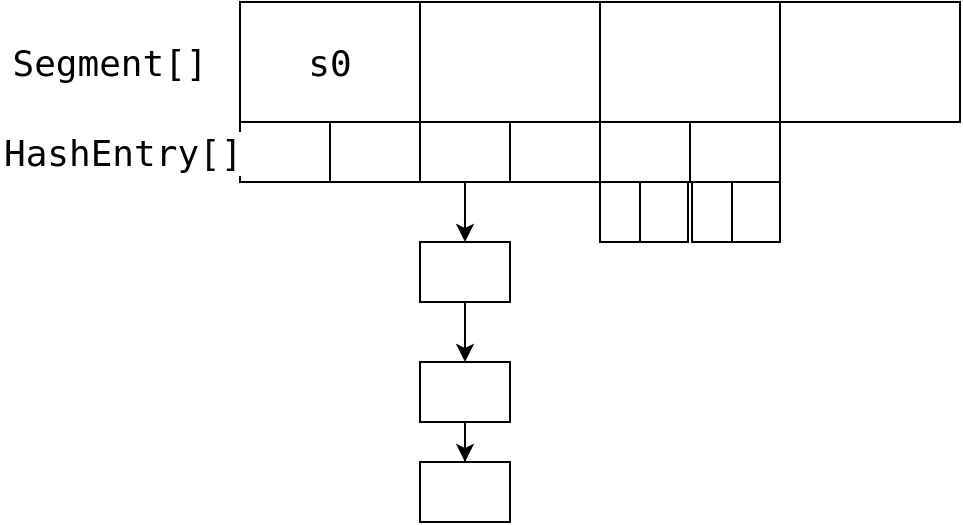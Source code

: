 <mxfile version="14.7.6" type="github" pages="2">
  <diagram id="Fzvb7RSM5rTjxrubtepL" name="1.7ConcurrentHashMap">
    <mxGraphModel dx="1619" dy="414" grid="1" gridSize="10" guides="1" tooltips="1" connect="1" arrows="1" fold="1" page="1" pageScale="1" pageWidth="827" pageHeight="1169" math="0" shadow="0">
      <root>
        <mxCell id="0" />
        <mxCell id="1" parent="0" />
        <mxCell id="NuMqMbZF1dJRSCSBSGXp-2" value="&lt;pre style=&quot;background-color: #ffffff ; color: #080808 ; font-family: &amp;#34;jetbrains mono&amp;#34; , monospace ; font-size: 13.5pt&quot;&gt;&lt;span style=&quot;color: #000000&quot;&gt;s0&lt;/span&gt;&lt;/pre&gt;" style="rounded=0;whiteSpace=wrap;html=1;" parent="1" vertex="1">
          <mxGeometry x="80" y="130" width="90" height="60" as="geometry" />
        </mxCell>
        <mxCell id="NuMqMbZF1dJRSCSBSGXp-3" value="" style="rounded=0;whiteSpace=wrap;html=1;" parent="1" vertex="1">
          <mxGeometry x="170" y="130" width="90" height="60" as="geometry" />
        </mxCell>
        <mxCell id="NuMqMbZF1dJRSCSBSGXp-4" value="" style="rounded=0;whiteSpace=wrap;html=1;" parent="1" vertex="1">
          <mxGeometry x="260" y="130" width="90" height="60" as="geometry" />
        </mxCell>
        <mxCell id="NuMqMbZF1dJRSCSBSGXp-5" value="" style="rounded=0;whiteSpace=wrap;html=1;" parent="1" vertex="1">
          <mxGeometry x="350" y="130" width="90" height="60" as="geometry" />
        </mxCell>
        <mxCell id="NuMqMbZF1dJRSCSBSGXp-6" value="" style="rounded=0;whiteSpace=wrap;html=1;" parent="1" vertex="1">
          <mxGeometry x="80" y="190" width="45" height="30" as="geometry" />
        </mxCell>
        <mxCell id="NuMqMbZF1dJRSCSBSGXp-7" value="" style="rounded=0;whiteSpace=wrap;html=1;" parent="1" vertex="1">
          <mxGeometry x="125" y="190" width="45" height="30" as="geometry" />
        </mxCell>
        <mxCell id="tu23rs6nQoFqhlMrEVJC-2" value="" style="edgeStyle=orthogonalEdgeStyle;rounded=0;orthogonalLoop=1;jettySize=auto;html=1;" edge="1" parent="1" source="NuMqMbZF1dJRSCSBSGXp-8" target="tu23rs6nQoFqhlMrEVJC-1">
          <mxGeometry relative="1" as="geometry" />
        </mxCell>
        <mxCell id="NuMqMbZF1dJRSCSBSGXp-8" value="" style="rounded=0;whiteSpace=wrap;html=1;" parent="1" vertex="1">
          <mxGeometry x="170" y="190" width="45" height="30" as="geometry" />
        </mxCell>
        <mxCell id="NuMqMbZF1dJRSCSBSGXp-9" value="" style="rounded=0;whiteSpace=wrap;html=1;" parent="1" vertex="1">
          <mxGeometry x="215" y="190" width="45" height="30" as="geometry" />
        </mxCell>
        <mxCell id="NuMqMbZF1dJRSCSBSGXp-10" value="" style="rounded=0;whiteSpace=wrap;html=1;" parent="1" vertex="1">
          <mxGeometry x="260" y="190" width="45" height="30" as="geometry" />
        </mxCell>
        <mxCell id="NuMqMbZF1dJRSCSBSGXp-11" value="" style="rounded=0;whiteSpace=wrap;html=1;" parent="1" vertex="1">
          <mxGeometry x="305" y="190" width="45" height="30" as="geometry" />
        </mxCell>
        <mxCell id="NuMqMbZF1dJRSCSBSGXp-12" value="" style="rounded=0;whiteSpace=wrap;html=1;" parent="1" vertex="1">
          <mxGeometry x="260" y="220" width="20" height="30" as="geometry" />
        </mxCell>
        <mxCell id="NuMqMbZF1dJRSCSBSGXp-14" value="" style="rounded=0;whiteSpace=wrap;html=1;" parent="1" vertex="1">
          <mxGeometry x="280" y="220" width="24" height="30" as="geometry" />
        </mxCell>
        <mxCell id="NuMqMbZF1dJRSCSBSGXp-16" value="" style="rounded=0;whiteSpace=wrap;html=1;" parent="1" vertex="1">
          <mxGeometry x="306" y="220" width="20" height="30" as="geometry" />
        </mxCell>
        <mxCell id="NuMqMbZF1dJRSCSBSGXp-17" value="" style="rounded=0;whiteSpace=wrap;html=1;" parent="1" vertex="1">
          <mxGeometry x="326" y="220" width="24" height="30" as="geometry" />
        </mxCell>
        <mxCell id="NuMqMbZF1dJRSCSBSGXp-18" value="&lt;pre style=&quot;background-color: #ffffff ; color: #080808 ; font-family: &amp;#34;jetbrains mono&amp;#34; , monospace ; font-size: 13.5pt&quot;&gt;&lt;span style=&quot;color: #000000&quot;&gt;Segment[]&lt;/span&gt;&lt;/pre&gt;" style="text;html=1;strokeColor=none;fillColor=none;align=center;verticalAlign=middle;whiteSpace=wrap;rounded=0;" parent="1" vertex="1">
          <mxGeometry x="-5" y="150" width="40" height="20" as="geometry" />
        </mxCell>
        <mxCell id="tu23rs6nQoFqhlMrEVJC-4" value="" style="edgeStyle=orthogonalEdgeStyle;rounded=0;orthogonalLoop=1;jettySize=auto;html=1;" edge="1" parent="1" source="tu23rs6nQoFqhlMrEVJC-1" target="tu23rs6nQoFqhlMrEVJC-3">
          <mxGeometry relative="1" as="geometry" />
        </mxCell>
        <mxCell id="tu23rs6nQoFqhlMrEVJC-1" value="" style="rounded=0;whiteSpace=wrap;html=1;" vertex="1" parent="1">
          <mxGeometry x="170" y="250" width="45" height="30" as="geometry" />
        </mxCell>
        <mxCell id="tu23rs6nQoFqhlMrEVJC-6" value="" style="edgeStyle=orthogonalEdgeStyle;rounded=0;orthogonalLoop=1;jettySize=auto;html=1;" edge="1" parent="1" source="tu23rs6nQoFqhlMrEVJC-3" target="tu23rs6nQoFqhlMrEVJC-5">
          <mxGeometry relative="1" as="geometry" />
        </mxCell>
        <mxCell id="tu23rs6nQoFqhlMrEVJC-3" value="" style="rounded=0;whiteSpace=wrap;html=1;" vertex="1" parent="1">
          <mxGeometry x="170" y="310" width="45" height="30" as="geometry" />
        </mxCell>
        <mxCell id="tu23rs6nQoFqhlMrEVJC-5" value="" style="rounded=0;whiteSpace=wrap;html=1;" vertex="1" parent="1">
          <mxGeometry x="170" y="360" width="45" height="30" as="geometry" />
        </mxCell>
        <mxCell id="tu23rs6nQoFqhlMrEVJC-7" value="&lt;pre style=&quot;background-color: #ffffff ; color: #080808 ; font-family: &amp;#34;jetbrains mono&amp;#34; , monospace ; font-size: 13.5pt&quot;&gt;&lt;span style=&quot;color: #000000&quot;&gt;HashEntry&lt;/span&gt;[] &lt;/pre&gt;" style="text;whiteSpace=wrap;html=1;" vertex="1" parent="1">
          <mxGeometry x="-40" y="170" width="110" height="60" as="geometry" />
        </mxCell>
      </root>
    </mxGraphModel>
  </diagram>
  <diagram id="kOR8MeG75AAu46VqsiLO" name="1.7HashMap">
    <mxGraphModel dx="2500" dy="896" grid="1" gridSize="10" guides="1" tooltips="1" connect="1" arrows="1" fold="1" page="1" pageScale="1" pageWidth="827" pageHeight="1169" math="0" shadow="0">
      <root>
        <mxCell id="NhHVNr-ap2CFED7T8A9z-0" />
        <mxCell id="NhHVNr-ap2CFED7T8A9z-1" parent="NhHVNr-ap2CFED7T8A9z-0" />
        <mxCell id="jK-MI6j5NtE0plNj9lit-0" value="&lt;pre style=&quot;background-color: #ffffff ; color: #080808 ; font-family: &amp;#34;jetbrains mono&amp;#34; , monospace ; font-size: 13.5pt&quot;&gt;&lt;br&gt;&lt;/pre&gt;" style="rounded=0;whiteSpace=wrap;html=1;" vertex="1" parent="NhHVNr-ap2CFED7T8A9z-1">
          <mxGeometry x="80" y="130" width="90" height="60" as="geometry" />
        </mxCell>
        <mxCell id="jK-MI6j5NtE0plNj9lit-1" value="" style="rounded=0;whiteSpace=wrap;html=1;" vertex="1" parent="NhHVNr-ap2CFED7T8A9z-1">
          <mxGeometry x="170" y="130" width="90" height="60" as="geometry" />
        </mxCell>
        <mxCell id="jK-MI6j5NtE0plNj9lit-24" value="" style="edgeStyle=orthogonalEdgeStyle;rounded=0;orthogonalLoop=1;jettySize=auto;html=1;" edge="1" parent="NhHVNr-ap2CFED7T8A9z-1" source="jK-MI6j5NtE0plNj9lit-2" target="jK-MI6j5NtE0plNj9lit-23">
          <mxGeometry relative="1" as="geometry" />
        </mxCell>
        <mxCell id="jK-MI6j5NtE0plNj9lit-2" value="1" style="rounded=0;whiteSpace=wrap;html=1;" vertex="1" parent="NhHVNr-ap2CFED7T8A9z-1">
          <mxGeometry x="260" y="130" width="90" height="60" as="geometry" />
        </mxCell>
        <mxCell id="jK-MI6j5NtE0plNj9lit-40" value="扩容" style="edgeStyle=orthogonalEdgeStyle;rounded=0;orthogonalLoop=1;jettySize=auto;html=1;entryX=0;entryY=0.5;entryDx=0;entryDy=0;" edge="1" parent="NhHVNr-ap2CFED7T8A9z-1" source="jK-MI6j5NtE0plNj9lit-3" target="jK-MI6j5NtE0plNj9lit-30">
          <mxGeometry relative="1" as="geometry" />
        </mxCell>
        <mxCell id="jK-MI6j5NtE0plNj9lit-3" value="" style="rounded=0;whiteSpace=wrap;html=1;" vertex="1" parent="NhHVNr-ap2CFED7T8A9z-1">
          <mxGeometry x="350" y="130" width="90" height="60" as="geometry" />
        </mxCell>
        <mxCell id="jK-MI6j5NtE0plNj9lit-15" value="&lt;pre style=&quot;background-color: #ffffff ; color: #080808 ; font-family: &amp;#34;jetbrains mono&amp;#34; , monospace ; font-size: 13.5pt&quot;&gt;&lt;pre style=&quot;font-family: &amp;#34;jetbrains mono&amp;#34; , monospace ; font-size: 13.5pt&quot;&gt;&lt;span style=&quot;color: #000000&quot;&gt;Entry&lt;/span&gt;[] &lt;span style=&quot;color: #871094&quot;&gt;table&lt;/span&gt;&lt;/pre&gt;&lt;/pre&gt;" style="text;html=1;strokeColor=none;fillColor=none;align=center;verticalAlign=middle;whiteSpace=wrap;rounded=0;" vertex="1" parent="NhHVNr-ap2CFED7T8A9z-1">
          <mxGeometry x="-30" y="150" width="40" height="20" as="geometry" />
        </mxCell>
        <mxCell id="jK-MI6j5NtE0plNj9lit-26" value="" style="edgeStyle=orthogonalEdgeStyle;rounded=0;orthogonalLoop=1;jettySize=auto;html=1;" edge="1" parent="NhHVNr-ap2CFED7T8A9z-1" source="jK-MI6j5NtE0plNj9lit-23" target="jK-MI6j5NtE0plNj9lit-25">
          <mxGeometry relative="1" as="geometry" />
        </mxCell>
        <mxCell id="jK-MI6j5NtE0plNj9lit-23" value="2" style="rounded=0;whiteSpace=wrap;html=1;" vertex="1" parent="NhHVNr-ap2CFED7T8A9z-1">
          <mxGeometry x="260" y="270" width="90" height="60" as="geometry" />
        </mxCell>
        <mxCell id="jK-MI6j5NtE0plNj9lit-28" value="" style="edgeStyle=orthogonalEdgeStyle;rounded=0;orthogonalLoop=1;jettySize=auto;html=1;" edge="1" parent="NhHVNr-ap2CFED7T8A9z-1" source="jK-MI6j5NtE0plNj9lit-25" target="jK-MI6j5NtE0plNj9lit-27">
          <mxGeometry relative="1" as="geometry" />
        </mxCell>
        <mxCell id="jK-MI6j5NtE0plNj9lit-25" value="3" style="rounded=0;whiteSpace=wrap;html=1;" vertex="1" parent="NhHVNr-ap2CFED7T8A9z-1">
          <mxGeometry x="260" y="410" width="90" height="60" as="geometry" />
        </mxCell>
        <mxCell id="jK-MI6j5NtE0plNj9lit-27" value="4" style="rounded=0;whiteSpace=wrap;html=1;" vertex="1" parent="NhHVNr-ap2CFED7T8A9z-1">
          <mxGeometry x="260" y="550" width="90" height="60" as="geometry" />
        </mxCell>
        <mxCell id="jK-MI6j5NtE0plNj9lit-30" value="&lt;pre style=&quot;background-color: #ffffff ; color: #080808 ; font-family: &amp;#34;jetbrains mono&amp;#34; , monospace ; font-size: 13.5pt&quot;&gt;&lt;br&gt;&lt;/pre&gt;" style="rounded=0;whiteSpace=wrap;html=1;" vertex="1" parent="NhHVNr-ap2CFED7T8A9z-1">
          <mxGeometry x="610" y="130" width="90" height="60" as="geometry" />
        </mxCell>
        <mxCell id="jK-MI6j5NtE0plNj9lit-31" value="" style="rounded=0;whiteSpace=wrap;html=1;" vertex="1" parent="NhHVNr-ap2CFED7T8A9z-1">
          <mxGeometry x="700" y="130" width="90" height="60" as="geometry" />
        </mxCell>
        <mxCell id="jK-MI6j5NtE0plNj9lit-32" value="" style="edgeStyle=orthogonalEdgeStyle;rounded=0;orthogonalLoop=1;jettySize=auto;html=1;" edge="1" parent="NhHVNr-ap2CFED7T8A9z-1" source="jK-MI6j5NtE0plNj9lit-33" target="jK-MI6j5NtE0plNj9lit-36">
          <mxGeometry relative="1" as="geometry" />
        </mxCell>
        <mxCell id="jK-MI6j5NtE0plNj9lit-33" value="4" style="rounded=0;whiteSpace=wrap;html=1;" vertex="1" parent="NhHVNr-ap2CFED7T8A9z-1">
          <mxGeometry x="790" y="130" width="90" height="60" as="geometry" />
        </mxCell>
        <mxCell id="jK-MI6j5NtE0plNj9lit-34" value="" style="rounded=0;whiteSpace=wrap;html=1;" vertex="1" parent="NhHVNr-ap2CFED7T8A9z-1">
          <mxGeometry x="880" y="130" width="90" height="60" as="geometry" />
        </mxCell>
        <mxCell id="jK-MI6j5NtE0plNj9lit-35" value="" style="edgeStyle=orthogonalEdgeStyle;rounded=0;orthogonalLoop=1;jettySize=auto;html=1;" edge="1" parent="NhHVNr-ap2CFED7T8A9z-1" source="jK-MI6j5NtE0plNj9lit-36" target="jK-MI6j5NtE0plNj9lit-38">
          <mxGeometry relative="1" as="geometry" />
        </mxCell>
        <mxCell id="jK-MI6j5NtE0plNj9lit-36" value="3" style="rounded=0;whiteSpace=wrap;html=1;" vertex="1" parent="NhHVNr-ap2CFED7T8A9z-1">
          <mxGeometry x="790" y="270" width="90" height="60" as="geometry" />
        </mxCell>
        <mxCell id="jK-MI6j5NtE0plNj9lit-37" value="" style="edgeStyle=orthogonalEdgeStyle;rounded=0;orthogonalLoop=1;jettySize=auto;html=1;" edge="1" parent="NhHVNr-ap2CFED7T8A9z-1" source="jK-MI6j5NtE0plNj9lit-38" target="jK-MI6j5NtE0plNj9lit-39">
          <mxGeometry relative="1" as="geometry" />
        </mxCell>
        <mxCell id="jK-MI6j5NtE0plNj9lit-38" value="2" style="rounded=0;whiteSpace=wrap;html=1;" vertex="1" parent="NhHVNr-ap2CFED7T8A9z-1">
          <mxGeometry x="790" y="410" width="90" height="60" as="geometry" />
        </mxCell>
        <mxCell id="jK-MI6j5NtE0plNj9lit-39" value="1" style="rounded=0;whiteSpace=wrap;html=1;" vertex="1" parent="NhHVNr-ap2CFED7T8A9z-1">
          <mxGeometry x="790" y="550" width="90" height="60" as="geometry" />
        </mxCell>
        <mxCell id="jK-MI6j5NtE0plNj9lit-41" value="&lt;pre style=&quot;background-color: #ffffff ; color: #080808 ; font-family: &amp;#34;jetbrains mono&amp;#34; , monospace ; font-size: 13.5pt&quot;&gt;&lt;br&gt;&lt;/pre&gt;" style="rounded=0;whiteSpace=wrap;html=1;" vertex="1" parent="NhHVNr-ap2CFED7T8A9z-1">
          <mxGeometry x="970" y="130" width="90" height="60" as="geometry" />
        </mxCell>
        <mxCell id="jK-MI6j5NtE0plNj9lit-42" value="" style="rounded=0;whiteSpace=wrap;html=1;" vertex="1" parent="NhHVNr-ap2CFED7T8A9z-1">
          <mxGeometry x="1060" y="130" width="90" height="60" as="geometry" />
        </mxCell>
        <mxCell id="jK-MI6j5NtE0plNj9lit-43" value="" style="rounded=0;whiteSpace=wrap;html=1;" vertex="1" parent="NhHVNr-ap2CFED7T8A9z-1">
          <mxGeometry x="1150" y="130" width="90" height="60" as="geometry" />
        </mxCell>
        <mxCell id="jK-MI6j5NtE0plNj9lit-44" value="" style="rounded=0;whiteSpace=wrap;html=1;" vertex="1" parent="NhHVNr-ap2CFED7T8A9z-1">
          <mxGeometry x="1240" y="130" width="90" height="60" as="geometry" />
        </mxCell>
      </root>
    </mxGraphModel>
  </diagram>
</mxfile>
